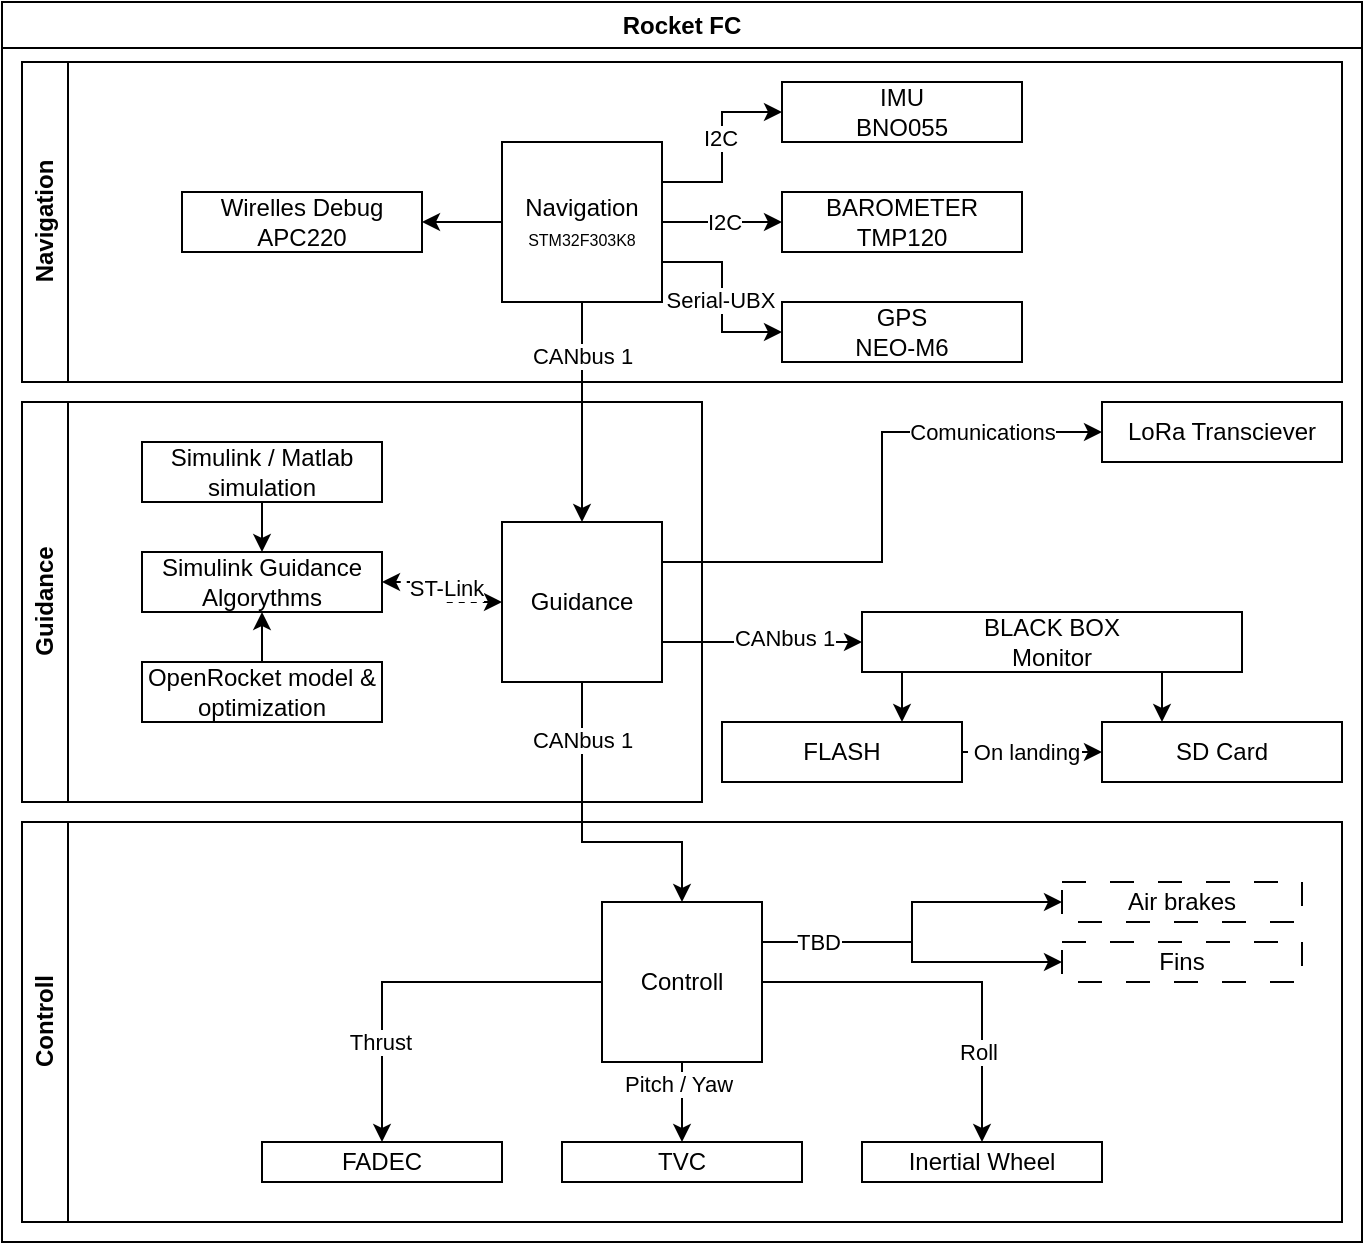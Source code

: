 <mxfile version="28.2.7">
  <diagram name="Page-1" id="iFomAs1L6bGrlfYHlu95">
    <mxGraphModel dx="1389" dy="703" grid="1" gridSize="10" guides="1" tooltips="1" connect="1" arrows="1" fold="1" page="1" pageScale="1" pageWidth="827" pageHeight="1169" math="0" shadow="0">
      <root>
        <mxCell id="0" />
        <mxCell id="1" parent="0" />
        <mxCell id="fwE1eg_tT7GF1cN5ce5h-3" value="Rocket FC" style="swimlane;whiteSpace=wrap;html=1;" vertex="1" parent="1">
          <mxGeometry x="240" y="20" width="680" height="620" as="geometry" />
        </mxCell>
        <mxCell id="fwE1eg_tT7GF1cN5ce5h-21" style="edgeStyle=orthogonalEdgeStyle;rounded=0;orthogonalLoop=1;jettySize=auto;html=1;entryX=0.5;entryY=0;entryDx=0;entryDy=0;" edge="1" parent="fwE1eg_tT7GF1cN5ce5h-3" source="fwE1eg_tT7GF1cN5ce5h-4" target="fwE1eg_tT7GF1cN5ce5h-5">
          <mxGeometry relative="1" as="geometry">
            <mxPoint x="290" y="210" as="targetPoint" />
          </mxGeometry>
        </mxCell>
        <mxCell id="fwE1eg_tT7GF1cN5ce5h-93" value="CANbus 1" style="edgeLabel;html=1;align=center;verticalAlign=middle;resizable=0;points=[];" vertex="1" connectable="0" parent="fwE1eg_tT7GF1cN5ce5h-21">
          <mxGeometry x="-0.512" relative="1" as="geometry">
            <mxPoint as="offset" />
          </mxGeometry>
        </mxCell>
        <mxCell id="fwE1eg_tT7GF1cN5ce5h-78" style="edgeStyle=orthogonalEdgeStyle;rounded=0;orthogonalLoop=1;jettySize=auto;html=1;entryX=0;entryY=0.5;entryDx=0;entryDy=0;exitX=1;exitY=0.25;exitDx=0;exitDy=0;" edge="1" parent="fwE1eg_tT7GF1cN5ce5h-3" source="fwE1eg_tT7GF1cN5ce5h-5" target="fwE1eg_tT7GF1cN5ce5h-77">
          <mxGeometry relative="1" as="geometry" />
        </mxCell>
        <mxCell id="fwE1eg_tT7GF1cN5ce5h-100" value="Comunications" style="edgeLabel;html=1;align=center;verticalAlign=middle;resizable=0;points=[];" vertex="1" connectable="0" parent="fwE1eg_tT7GF1cN5ce5h-78">
          <mxGeometry x="0.464" relative="1" as="geometry">
            <mxPoint x="16" as="offset" />
          </mxGeometry>
        </mxCell>
        <mxCell id="fwE1eg_tT7GF1cN5ce5h-79" style="edgeStyle=orthogonalEdgeStyle;rounded=0;orthogonalLoop=1;jettySize=auto;html=1;exitX=0.5;exitY=1;exitDx=0;exitDy=0;entryX=0.5;entryY=0;entryDx=0;entryDy=0;" edge="1" parent="fwE1eg_tT7GF1cN5ce5h-3" source="fwE1eg_tT7GF1cN5ce5h-5" target="fwE1eg_tT7GF1cN5ce5h-57">
          <mxGeometry relative="1" as="geometry">
            <Array as="points">
              <mxPoint x="290" y="420" />
              <mxPoint x="340" y="420" />
            </Array>
          </mxGeometry>
        </mxCell>
        <mxCell id="fwE1eg_tT7GF1cN5ce5h-94" value="CANbus 1" style="edgeLabel;html=1;align=center;verticalAlign=middle;resizable=0;points=[];" vertex="1" connectable="0" parent="fwE1eg_tT7GF1cN5ce5h-79">
          <mxGeometry x="-0.645" relative="1" as="geometry">
            <mxPoint as="offset" />
          </mxGeometry>
        </mxCell>
        <mxCell id="fwE1eg_tT7GF1cN5ce5h-24" value="" style="edgeStyle=orthogonalEdgeStyle;rounded=0;orthogonalLoop=1;jettySize=auto;html=1;exitX=0.25;exitY=1;exitDx=0;exitDy=0;" edge="1" parent="fwE1eg_tT7GF1cN5ce5h-3" target="fwE1eg_tT7GF1cN5ce5h-23">
          <mxGeometry relative="1" as="geometry">
            <mxPoint x="210" y="450" as="sourcePoint" />
            <Array as="points">
              <mxPoint x="220" y="420" />
              <mxPoint x="90" y="420" />
            </Array>
          </mxGeometry>
        </mxCell>
        <mxCell id="fwE1eg_tT7GF1cN5ce5h-32" value="Thrust" style="edgeLabel;html=1;align=center;verticalAlign=middle;resizable=0;points=[];" vertex="1" connectable="0" parent="fwE1eg_tT7GF1cN5ce5h-24">
          <mxGeometry x="0.09" y="-2" relative="1" as="geometry">
            <mxPoint as="offset" />
          </mxGeometry>
        </mxCell>
        <mxCell id="fwE1eg_tT7GF1cN5ce5h-27" style="edgeStyle=orthogonalEdgeStyle;rounded=0;orthogonalLoop=1;jettySize=auto;html=1;exitX=0.5;exitY=1;exitDx=0;exitDy=0;entryX=0.5;entryY=0;entryDx=0;entryDy=0;" edge="1" parent="fwE1eg_tT7GF1cN5ce5h-3" target="fwE1eg_tT7GF1cN5ce5h-26">
          <mxGeometry relative="1" as="geometry">
            <mxPoint x="230" y="450" as="sourcePoint" />
          </mxGeometry>
        </mxCell>
        <mxCell id="fwE1eg_tT7GF1cN5ce5h-30" value="Yaw/Pitch" style="edgeLabel;html=1;align=center;verticalAlign=middle;resizable=0;points=[];" vertex="1" connectable="0" parent="fwE1eg_tT7GF1cN5ce5h-27">
          <mxGeometry x="-0.117" relative="1" as="geometry">
            <mxPoint as="offset" />
          </mxGeometry>
        </mxCell>
        <mxCell id="fwE1eg_tT7GF1cN5ce5h-29" style="edgeStyle=orthogonalEdgeStyle;rounded=0;orthogonalLoop=1;jettySize=auto;html=1;exitX=0.75;exitY=1;exitDx=0;exitDy=0;entryX=0.5;entryY=0;entryDx=0;entryDy=0;" edge="1" parent="fwE1eg_tT7GF1cN5ce5h-3" target="fwE1eg_tT7GF1cN5ce5h-28">
          <mxGeometry relative="1" as="geometry">
            <mxPoint x="250" y="450" as="sourcePoint" />
            <Array as="points">
              <mxPoint x="260" y="420" />
              <mxPoint x="390" y="420" />
            </Array>
          </mxGeometry>
        </mxCell>
        <mxCell id="fwE1eg_tT7GF1cN5ce5h-31" value="Roll" style="edgeLabel;html=1;align=center;verticalAlign=middle;resizable=0;points=[];" vertex="1" connectable="0" parent="fwE1eg_tT7GF1cN5ce5h-29">
          <mxGeometry x="-0.162" relative="1" as="geometry">
            <mxPoint as="offset" />
          </mxGeometry>
        </mxCell>
        <mxCell id="fwE1eg_tT7GF1cN5ce5h-35" style="edgeStyle=orthogonalEdgeStyle;rounded=0;orthogonalLoop=1;jettySize=auto;html=1;entryX=0;entryY=0.5;entryDx=0;entryDy=0;dashed=1;startArrow=classic;startFill=1;exitX=1;exitY=0.5;exitDx=0;exitDy=0;" edge="1" parent="fwE1eg_tT7GF1cN5ce5h-3" source="fwE1eg_tT7GF1cN5ce5h-45" target="fwE1eg_tT7GF1cN5ce5h-5">
          <mxGeometry relative="1" as="geometry">
            <mxPoint x="110" y="230" as="sourcePoint" />
          </mxGeometry>
        </mxCell>
        <mxCell id="fwE1eg_tT7GF1cN5ce5h-36" value="ST-Link" style="edgeLabel;html=1;align=center;verticalAlign=middle;resizable=0;points=[];" vertex="1" connectable="0" parent="fwE1eg_tT7GF1cN5ce5h-35">
          <mxGeometry x="-0.072" y="2" relative="1" as="geometry">
            <mxPoint as="offset" />
          </mxGeometry>
        </mxCell>
        <mxCell id="fwE1eg_tT7GF1cN5ce5h-45" value="Simulink Guidance Algorythms" style="whiteSpace=wrap;html=1;" vertex="1" parent="fwE1eg_tT7GF1cN5ce5h-3">
          <mxGeometry x="70" y="275" width="120" height="30" as="geometry" />
        </mxCell>
        <mxCell id="fwE1eg_tT7GF1cN5ce5h-56" style="edgeStyle=orthogonalEdgeStyle;rounded=0;orthogonalLoop=1;jettySize=auto;html=1;exitX=0.5;exitY=1;exitDx=0;exitDy=0;entryX=0.5;entryY=0;entryDx=0;entryDy=0;" edge="1" parent="fwE1eg_tT7GF1cN5ce5h-3" source="fwE1eg_tT7GF1cN5ce5h-47" target="fwE1eg_tT7GF1cN5ce5h-45">
          <mxGeometry relative="1" as="geometry" />
        </mxCell>
        <mxCell id="fwE1eg_tT7GF1cN5ce5h-47" value="Simulink / Matlab simulation" style="whiteSpace=wrap;html=1;" vertex="1" parent="fwE1eg_tT7GF1cN5ce5h-3">
          <mxGeometry x="70" y="220" width="120" height="30" as="geometry" />
        </mxCell>
        <mxCell id="fwE1eg_tT7GF1cN5ce5h-50" style="edgeStyle=orthogonalEdgeStyle;rounded=0;orthogonalLoop=1;jettySize=auto;html=1;exitX=0.5;exitY=0;exitDx=0;exitDy=0;entryX=0.5;entryY=1;entryDx=0;entryDy=0;" edge="1" parent="fwE1eg_tT7GF1cN5ce5h-3" source="fwE1eg_tT7GF1cN5ce5h-48" target="fwE1eg_tT7GF1cN5ce5h-45">
          <mxGeometry relative="1" as="geometry" />
        </mxCell>
        <mxCell id="fwE1eg_tT7GF1cN5ce5h-48" value="OpenRocket model &amp;amp; optimization" style="whiteSpace=wrap;html=1;" vertex="1" parent="fwE1eg_tT7GF1cN5ce5h-3">
          <mxGeometry x="70" y="330" width="120" height="30" as="geometry" />
        </mxCell>
        <mxCell id="fwE1eg_tT7GF1cN5ce5h-54" value="Navigation" style="swimlane;horizontal=0;whiteSpace=wrap;html=1;" vertex="1" parent="fwE1eg_tT7GF1cN5ce5h-3">
          <mxGeometry x="10" y="30" width="660" height="160" as="geometry" />
        </mxCell>
        <mxCell id="fwE1eg_tT7GF1cN5ce5h-13" value="" style="edgeStyle=orthogonalEdgeStyle;rounded=0;orthogonalLoop=1;jettySize=auto;html=1;exitX=1;exitY=0.25;exitDx=0;exitDy=0;" edge="1" parent="fwE1eg_tT7GF1cN5ce5h-54" source="fwE1eg_tT7GF1cN5ce5h-4" target="fwE1eg_tT7GF1cN5ce5h-12">
          <mxGeometry relative="1" as="geometry" />
        </mxCell>
        <mxCell id="fwE1eg_tT7GF1cN5ce5h-18" value="I2C" style="edgeLabel;html=1;align=center;verticalAlign=middle;resizable=0;points=[];" vertex="1" connectable="0" parent="fwE1eg_tT7GF1cN5ce5h-13">
          <mxGeometry x="0.098" y="1" relative="1" as="geometry">
            <mxPoint as="offset" />
          </mxGeometry>
        </mxCell>
        <mxCell id="fwE1eg_tT7GF1cN5ce5h-16" style="edgeStyle=orthogonalEdgeStyle;rounded=0;orthogonalLoop=1;jettySize=auto;html=1;exitX=1;exitY=0.5;exitDx=0;exitDy=0;entryX=0;entryY=0.5;entryDx=0;entryDy=0;" edge="1" parent="fwE1eg_tT7GF1cN5ce5h-54" source="fwE1eg_tT7GF1cN5ce5h-4" target="fwE1eg_tT7GF1cN5ce5h-14">
          <mxGeometry relative="1" as="geometry" />
        </mxCell>
        <mxCell id="fwE1eg_tT7GF1cN5ce5h-19" value="I2C" style="edgeLabel;html=1;align=center;verticalAlign=middle;resizable=0;points=[];" vertex="1" connectable="0" parent="fwE1eg_tT7GF1cN5ce5h-16">
          <mxGeometry x="0.041" relative="1" as="geometry">
            <mxPoint as="offset" />
          </mxGeometry>
        </mxCell>
        <mxCell id="fwE1eg_tT7GF1cN5ce5h-17" style="edgeStyle=orthogonalEdgeStyle;rounded=0;orthogonalLoop=1;jettySize=auto;html=1;exitX=1;exitY=0.75;exitDx=0;exitDy=0;entryX=0;entryY=0.5;entryDx=0;entryDy=0;" edge="1" parent="fwE1eg_tT7GF1cN5ce5h-54" source="fwE1eg_tT7GF1cN5ce5h-4" target="fwE1eg_tT7GF1cN5ce5h-15">
          <mxGeometry relative="1" as="geometry" />
        </mxCell>
        <mxCell id="fwE1eg_tT7GF1cN5ce5h-20" value="Serial-UBX" style="edgeLabel;html=1;align=center;verticalAlign=middle;resizable=0;points=[];" vertex="1" connectable="0" parent="fwE1eg_tT7GF1cN5ce5h-17">
          <mxGeometry x="0.027" y="-1" relative="1" as="geometry">
            <mxPoint as="offset" />
          </mxGeometry>
        </mxCell>
        <mxCell id="fwE1eg_tT7GF1cN5ce5h-114" value="" style="edgeStyle=orthogonalEdgeStyle;rounded=0;orthogonalLoop=1;jettySize=auto;html=1;" edge="1" parent="fwE1eg_tT7GF1cN5ce5h-54" source="fwE1eg_tT7GF1cN5ce5h-4" target="fwE1eg_tT7GF1cN5ce5h-113">
          <mxGeometry relative="1" as="geometry" />
        </mxCell>
        <mxCell id="fwE1eg_tT7GF1cN5ce5h-4" value="Navigation&lt;br&gt;&lt;font style=&quot;font-size: 8px;&quot;&gt;STM32F303K8&lt;/font&gt;" style="whiteSpace=wrap;html=1;aspect=fixed;" vertex="1" parent="fwE1eg_tT7GF1cN5ce5h-54">
          <mxGeometry x="240" y="40" width="80" height="80" as="geometry" />
        </mxCell>
        <mxCell id="fwE1eg_tT7GF1cN5ce5h-14" value="BAROMETER&lt;br&gt;TMP120" style="whiteSpace=wrap;html=1;" vertex="1" parent="fwE1eg_tT7GF1cN5ce5h-54">
          <mxGeometry x="380" y="65" width="120" height="30" as="geometry" />
        </mxCell>
        <mxCell id="fwE1eg_tT7GF1cN5ce5h-15" value="GPS&lt;br&gt;NEO-M6" style="whiteSpace=wrap;html=1;" vertex="1" parent="fwE1eg_tT7GF1cN5ce5h-54">
          <mxGeometry x="380" y="120" width="120" height="30" as="geometry" />
        </mxCell>
        <mxCell id="fwE1eg_tT7GF1cN5ce5h-12" value="IMU&lt;br&gt;BNO055" style="whiteSpace=wrap;html=1;" vertex="1" parent="fwE1eg_tT7GF1cN5ce5h-54">
          <mxGeometry x="380" y="10" width="120" height="30" as="geometry" />
        </mxCell>
        <mxCell id="fwE1eg_tT7GF1cN5ce5h-113" value="&lt;div&gt;Wirelles Debug&lt;/div&gt;APC220" style="whiteSpace=wrap;html=1;" vertex="1" parent="fwE1eg_tT7GF1cN5ce5h-54">
          <mxGeometry x="80" y="65" width="120" height="30" as="geometry" />
        </mxCell>
        <mxCell id="fwE1eg_tT7GF1cN5ce5h-61" value="Guidance" style="swimlane;horizontal=0;whiteSpace=wrap;html=1;" vertex="1" parent="fwE1eg_tT7GF1cN5ce5h-3">
          <mxGeometry x="10" y="200" width="340" height="200" as="geometry" />
        </mxCell>
        <mxCell id="fwE1eg_tT7GF1cN5ce5h-5" value="Guidance" style="whiteSpace=wrap;html=1;aspect=fixed;" vertex="1" parent="fwE1eg_tT7GF1cN5ce5h-61">
          <mxGeometry x="240" y="60" width="80" height="80" as="geometry" />
        </mxCell>
        <mxCell id="fwE1eg_tT7GF1cN5ce5h-62" value="Controll" style="swimlane;horizontal=0;whiteSpace=wrap;html=1;" vertex="1" parent="fwE1eg_tT7GF1cN5ce5h-3">
          <mxGeometry x="10" y="410" width="660" height="200" as="geometry" />
        </mxCell>
        <mxCell id="fwE1eg_tT7GF1cN5ce5h-58" value="FADEC" style="whiteSpace=wrap;html=1;" vertex="1" parent="fwE1eg_tT7GF1cN5ce5h-62">
          <mxGeometry x="120" y="160" width="120" height="20" as="geometry" />
        </mxCell>
        <mxCell id="fwE1eg_tT7GF1cN5ce5h-59" value="TVC" style="whiteSpace=wrap;html=1;" vertex="1" parent="fwE1eg_tT7GF1cN5ce5h-62">
          <mxGeometry x="270" y="160" width="120" height="20" as="geometry" />
        </mxCell>
        <mxCell id="fwE1eg_tT7GF1cN5ce5h-60" value="Inertial Wheel" style="whiteSpace=wrap;html=1;" vertex="1" parent="fwE1eg_tT7GF1cN5ce5h-62">
          <mxGeometry x="420" y="160" width="120" height="20" as="geometry" />
        </mxCell>
        <mxCell id="fwE1eg_tT7GF1cN5ce5h-80" style="edgeStyle=orthogonalEdgeStyle;rounded=0;orthogonalLoop=1;jettySize=auto;html=1;exitX=0.5;exitY=1;exitDx=0;exitDy=0;entryX=0.5;entryY=0;entryDx=0;entryDy=0;" edge="1" parent="fwE1eg_tT7GF1cN5ce5h-62" source="fwE1eg_tT7GF1cN5ce5h-57" target="fwE1eg_tT7GF1cN5ce5h-59">
          <mxGeometry relative="1" as="geometry" />
        </mxCell>
        <mxCell id="fwE1eg_tT7GF1cN5ce5h-89" value="Pitch / Yaw" style="edgeLabel;html=1;align=center;verticalAlign=middle;resizable=0;points=[];" vertex="1" connectable="0" parent="fwE1eg_tT7GF1cN5ce5h-80">
          <mxGeometry x="-0.471" y="-2" relative="1" as="geometry">
            <mxPoint as="offset" />
          </mxGeometry>
        </mxCell>
        <mxCell id="fwE1eg_tT7GF1cN5ce5h-81" style="edgeStyle=orthogonalEdgeStyle;rounded=0;orthogonalLoop=1;jettySize=auto;html=1;exitX=1;exitY=0.5;exitDx=0;exitDy=0;entryX=0.5;entryY=0;entryDx=0;entryDy=0;" edge="1" parent="fwE1eg_tT7GF1cN5ce5h-62" source="fwE1eg_tT7GF1cN5ce5h-57" target="fwE1eg_tT7GF1cN5ce5h-60">
          <mxGeometry relative="1" as="geometry" />
        </mxCell>
        <mxCell id="fwE1eg_tT7GF1cN5ce5h-88" value="Roll" style="edgeLabel;html=1;align=center;verticalAlign=middle;resizable=0;points=[];" vertex="1" connectable="0" parent="fwE1eg_tT7GF1cN5ce5h-81">
          <mxGeometry x="0.524" y="-2" relative="1" as="geometry">
            <mxPoint as="offset" />
          </mxGeometry>
        </mxCell>
        <mxCell id="fwE1eg_tT7GF1cN5ce5h-82" style="edgeStyle=orthogonalEdgeStyle;rounded=0;orthogonalLoop=1;jettySize=auto;html=1;exitX=0;exitY=0.5;exitDx=0;exitDy=0;entryX=0.5;entryY=0;entryDx=0;entryDy=0;" edge="1" parent="fwE1eg_tT7GF1cN5ce5h-62" source="fwE1eg_tT7GF1cN5ce5h-57" target="fwE1eg_tT7GF1cN5ce5h-58">
          <mxGeometry relative="1" as="geometry" />
        </mxCell>
        <mxCell id="fwE1eg_tT7GF1cN5ce5h-90" value="Thrust" style="edgeLabel;html=1;align=center;verticalAlign=middle;resizable=0;points=[];" vertex="1" connectable="0" parent="fwE1eg_tT7GF1cN5ce5h-82">
          <mxGeometry x="0.473" y="-1" relative="1" as="geometry">
            <mxPoint as="offset" />
          </mxGeometry>
        </mxCell>
        <mxCell id="fwE1eg_tT7GF1cN5ce5h-85" style="edgeStyle=orthogonalEdgeStyle;rounded=0;orthogonalLoop=1;jettySize=auto;html=1;exitX=1;exitY=0.25;exitDx=0;exitDy=0;entryX=0;entryY=0.5;entryDx=0;entryDy=0;" edge="1" parent="fwE1eg_tT7GF1cN5ce5h-62" source="fwE1eg_tT7GF1cN5ce5h-57" target="fwE1eg_tT7GF1cN5ce5h-83">
          <mxGeometry relative="1" as="geometry" />
        </mxCell>
        <mxCell id="fwE1eg_tT7GF1cN5ce5h-86" style="edgeStyle=orthogonalEdgeStyle;rounded=0;orthogonalLoop=1;jettySize=auto;html=1;exitX=1;exitY=0.25;exitDx=0;exitDy=0;entryX=0;entryY=0.5;entryDx=0;entryDy=0;" edge="1" parent="fwE1eg_tT7GF1cN5ce5h-62" source="fwE1eg_tT7GF1cN5ce5h-57" target="fwE1eg_tT7GF1cN5ce5h-84">
          <mxGeometry relative="1" as="geometry" />
        </mxCell>
        <mxCell id="fwE1eg_tT7GF1cN5ce5h-87" value="TBD" style="edgeLabel;html=1;align=center;verticalAlign=middle;resizable=0;points=[];" vertex="1" connectable="0" parent="fwE1eg_tT7GF1cN5ce5h-86">
          <mxGeometry x="-0.648" relative="1" as="geometry">
            <mxPoint as="offset" />
          </mxGeometry>
        </mxCell>
        <mxCell id="fwE1eg_tT7GF1cN5ce5h-57" value="Controll" style="whiteSpace=wrap;html=1;aspect=fixed;" vertex="1" parent="fwE1eg_tT7GF1cN5ce5h-62">
          <mxGeometry x="290" y="40" width="80" height="80" as="geometry" />
        </mxCell>
        <mxCell id="fwE1eg_tT7GF1cN5ce5h-83" value="Air brakes" style="whiteSpace=wrap;html=1;dashed=1;dashPattern=12 12;" vertex="1" parent="fwE1eg_tT7GF1cN5ce5h-62">
          <mxGeometry x="520" y="30" width="120" height="20" as="geometry" />
        </mxCell>
        <mxCell id="fwE1eg_tT7GF1cN5ce5h-84" value="Fins" style="whiteSpace=wrap;html=1;dashed=1;dashPattern=12 12;" vertex="1" parent="fwE1eg_tT7GF1cN5ce5h-62">
          <mxGeometry x="520" y="60" width="120" height="20" as="geometry" />
        </mxCell>
        <mxCell id="fwE1eg_tT7GF1cN5ce5h-77" value="LoRa Transciever" style="whiteSpace=wrap;html=1;" vertex="1" parent="fwE1eg_tT7GF1cN5ce5h-3">
          <mxGeometry x="550" y="200" width="120" height="30" as="geometry" />
        </mxCell>
        <mxCell id="fwE1eg_tT7GF1cN5ce5h-106" style="edgeStyle=orthogonalEdgeStyle;rounded=0;orthogonalLoop=1;jettySize=auto;html=1;exitX=0.75;exitY=1;exitDx=0;exitDy=0;entryX=0.25;entryY=0;entryDx=0;entryDy=0;" edge="1" parent="fwE1eg_tT7GF1cN5ce5h-3" source="fwE1eg_tT7GF1cN5ce5h-92" target="fwE1eg_tT7GF1cN5ce5h-104">
          <mxGeometry relative="1" as="geometry" />
        </mxCell>
        <mxCell id="fwE1eg_tT7GF1cN5ce5h-112" style="edgeStyle=orthogonalEdgeStyle;rounded=0;orthogonalLoop=1;jettySize=auto;html=1;exitX=0.25;exitY=1;exitDx=0;exitDy=0;entryX=0.75;entryY=0;entryDx=0;entryDy=0;" edge="1" parent="fwE1eg_tT7GF1cN5ce5h-3" source="fwE1eg_tT7GF1cN5ce5h-92" target="fwE1eg_tT7GF1cN5ce5h-103">
          <mxGeometry relative="1" as="geometry" />
        </mxCell>
        <mxCell id="fwE1eg_tT7GF1cN5ce5h-92" value="BLACK BOX&lt;br&gt;Monitor" style="whiteSpace=wrap;html=1;" vertex="1" parent="fwE1eg_tT7GF1cN5ce5h-3">
          <mxGeometry x="430" y="305" width="190" height="30" as="geometry" />
        </mxCell>
        <mxCell id="fwE1eg_tT7GF1cN5ce5h-101" style="edgeStyle=orthogonalEdgeStyle;rounded=0;orthogonalLoop=1;jettySize=auto;html=1;exitX=1;exitY=0.75;exitDx=0;exitDy=0;entryX=0;entryY=0.5;entryDx=0;entryDy=0;" edge="1" parent="fwE1eg_tT7GF1cN5ce5h-3" source="fwE1eg_tT7GF1cN5ce5h-5" target="fwE1eg_tT7GF1cN5ce5h-92">
          <mxGeometry relative="1" as="geometry" />
        </mxCell>
        <mxCell id="fwE1eg_tT7GF1cN5ce5h-102" value="CANbus 1" style="edgeLabel;html=1;align=center;verticalAlign=middle;resizable=0;points=[];" vertex="1" connectable="0" parent="fwE1eg_tT7GF1cN5ce5h-101">
          <mxGeometry x="0.211" y="2" relative="1" as="geometry">
            <mxPoint as="offset" />
          </mxGeometry>
        </mxCell>
        <mxCell id="fwE1eg_tT7GF1cN5ce5h-110" style="edgeStyle=orthogonalEdgeStyle;rounded=0;orthogonalLoop=1;jettySize=auto;html=1;exitX=1;exitY=0.5;exitDx=0;exitDy=0;entryX=0;entryY=0.5;entryDx=0;entryDy=0;dashed=1;" edge="1" parent="fwE1eg_tT7GF1cN5ce5h-3" source="fwE1eg_tT7GF1cN5ce5h-103" target="fwE1eg_tT7GF1cN5ce5h-104">
          <mxGeometry relative="1" as="geometry" />
        </mxCell>
        <mxCell id="fwE1eg_tT7GF1cN5ce5h-111" value="On landing" style="edgeLabel;html=1;align=center;verticalAlign=middle;resizable=0;points=[];" vertex="1" connectable="0" parent="fwE1eg_tT7GF1cN5ce5h-110">
          <mxGeometry x="-0.087" relative="1" as="geometry">
            <mxPoint as="offset" />
          </mxGeometry>
        </mxCell>
        <mxCell id="fwE1eg_tT7GF1cN5ce5h-103" value="FLASH" style="whiteSpace=wrap;html=1;" vertex="1" parent="fwE1eg_tT7GF1cN5ce5h-3">
          <mxGeometry x="360" y="360" width="120" height="30" as="geometry" />
        </mxCell>
        <mxCell id="fwE1eg_tT7GF1cN5ce5h-104" value="SD Card" style="whiteSpace=wrap;html=1;" vertex="1" parent="fwE1eg_tT7GF1cN5ce5h-3">
          <mxGeometry x="550" y="360" width="120" height="30" as="geometry" />
        </mxCell>
      </root>
    </mxGraphModel>
  </diagram>
</mxfile>

